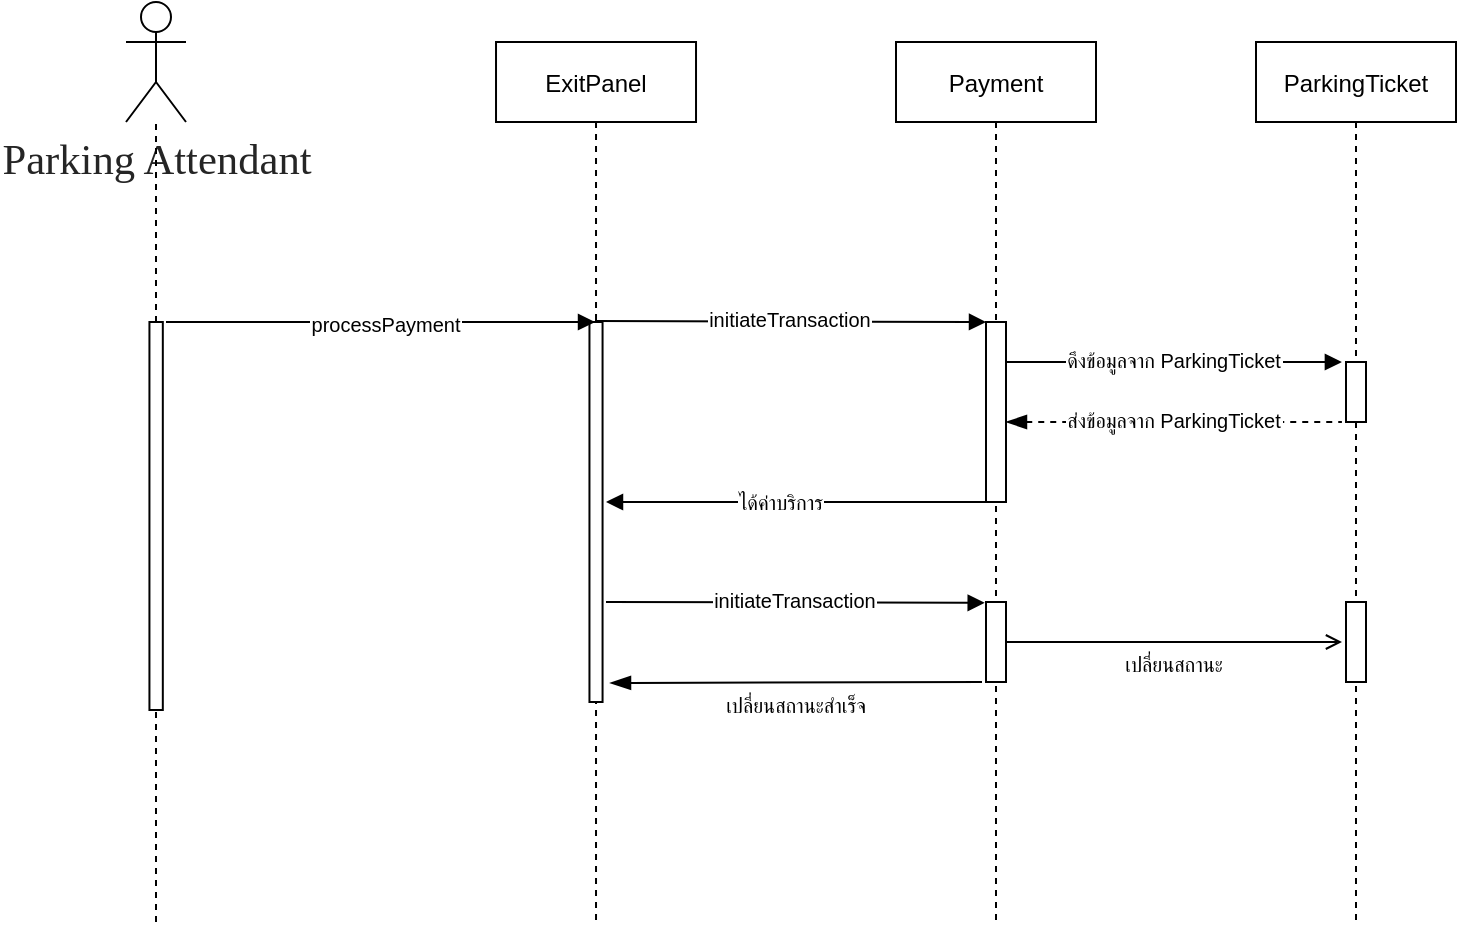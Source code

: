 <mxfile version="17.4.2" type="google"><diagram id="kgpKYQtTHZ0yAKxKKP6v" name="Page-1"><mxGraphModel grid="1" page="1" gridSize="10" guides="1" tooltips="1" connect="1" arrows="1" fold="1" pageScale="1" pageWidth="1169" pageHeight="827" math="0" shadow="0"><root><mxCell id="0"/><mxCell id="1" parent="0"/><mxCell id="3nuBFxr9cyL0pnOWT2aG-1" value="Payment" style="shape=umlLifeline;perimeter=lifelinePerimeter;container=1;collapsible=0;recursiveResize=0;rounded=0;shadow=0;strokeWidth=1;" vertex="1" parent="1"><mxGeometry x="725" y="80" width="100" height="440" as="geometry"/></mxCell><mxCell id="IdoeHJnKZn7nsT-JDfxQ-9" value="" style="points=[];perimeter=orthogonalPerimeter;rounded=0;shadow=0;strokeWidth=1;" vertex="1" parent="3nuBFxr9cyL0pnOWT2aG-1"><mxGeometry x="45" y="140" width="10" height="90" as="geometry"/></mxCell><mxCell id="IdoeHJnKZn7nsT-JDfxQ-20" value="" style="endArrow=block;html=1;rounded=0;fontSize=10;endFill=1;" edge="1" parent="3nuBFxr9cyL0pnOWT2aG-1"><mxGeometry width="50" height="50" relative="1" as="geometry"><mxPoint x="45" y="230" as="sourcePoint"/><mxPoint x="-145" y="230" as="targetPoint"/></mxGeometry></mxCell><mxCell id="IdoeHJnKZn7nsT-JDfxQ-26" value="ได้ค่าบริการ" style="edgeLabel;html=1;align=center;verticalAlign=middle;resizable=0;points=[];fontSize=10;" connectable="0" vertex="1" parent="IdoeHJnKZn7nsT-JDfxQ-20"><mxGeometry x="0.091" relative="1" as="geometry"><mxPoint as="offset"/></mxGeometry></mxCell><mxCell id="IdoeHJnKZn7nsT-JDfxQ-27" value="initiateTransaction&#10;" style="verticalAlign=bottom;startArrow=none;endArrow=block;startSize=8;shadow=0;strokeWidth=1;fontSize=10;startFill=0;entryX=-0.065;entryY=0.01;entryDx=0;entryDy=0;entryPerimeter=0;" edge="1" parent="3nuBFxr9cyL0pnOWT2aG-1" target="IdoeHJnKZn7nsT-JDfxQ-28"><mxGeometry y="-20" relative="1" as="geometry"><mxPoint x="-145" y="280" as="sourcePoint"/><mxPoint x="55" y="280" as="targetPoint"/><mxPoint as="offset"/></mxGeometry></mxCell><mxCell id="IdoeHJnKZn7nsT-JDfxQ-28" value="" style="points=[];perimeter=orthogonalPerimeter;rounded=0;shadow=0;strokeWidth=1;" vertex="1" parent="3nuBFxr9cyL0pnOWT2aG-1"><mxGeometry x="45" y="280" width="10" height="40" as="geometry"/></mxCell><mxCell id="IdoeHJnKZn7nsT-JDfxQ-30" value="เปลี่ยนสถานะ" style="verticalAlign=bottom;startArrow=none;endArrow=open;startSize=8;shadow=0;strokeWidth=1;fontSize=10;startFill=0;endFill=0;" edge="1" parent="3nuBFxr9cyL0pnOWT2aG-1"><mxGeometry y="-20" relative="1" as="geometry"><mxPoint x="55" y="300" as="sourcePoint"/><mxPoint x="223" y="300" as="targetPoint"/><mxPoint as="offset"/></mxGeometry></mxCell><mxCell id="3nuBFxr9cyL0pnOWT2aG-5" value="ParkingTicket" style="shape=umlLifeline;perimeter=lifelinePerimeter;container=1;collapsible=0;recursiveResize=0;rounded=0;shadow=0;strokeWidth=1;" vertex="1" parent="1"><mxGeometry x="905" y="80" width="100" height="440" as="geometry"/></mxCell><mxCell id="IdoeHJnKZn7nsT-JDfxQ-12" value="" style="points=[];perimeter=orthogonalPerimeter;rounded=0;shadow=0;strokeWidth=1;" vertex="1" parent="3nuBFxr9cyL0pnOWT2aG-5"><mxGeometry x="45" y="160" width="10" height="30" as="geometry"/></mxCell><mxCell id="IdoeHJnKZn7nsT-JDfxQ-13" value="ส่งข้อมูลจาก ParkingTicket&#10; " style="verticalAlign=bottom;startArrow=blockThin;endArrow=none;startSize=8;shadow=0;strokeWidth=1;fontSize=10;startFill=1;entryX=-0.205;entryY=0;entryDx=0;entryDy=0;entryPerimeter=0;endFill=0;dashed=1;" edge="1" parent="3nuBFxr9cyL0pnOWT2aG-5"><mxGeometry y="-20" relative="1" as="geometry"><mxPoint x="-125" y="190" as="sourcePoint"/><mxPoint x="42.95" y="190" as="targetPoint"/><mxPoint as="offset"/></mxGeometry></mxCell><mxCell id="IdoeHJnKZn7nsT-JDfxQ-31" value="" style="points=[];perimeter=orthogonalPerimeter;rounded=0;shadow=0;strokeWidth=1;" vertex="1" parent="3nuBFxr9cyL0pnOWT2aG-5"><mxGeometry x="45" y="280" width="10" height="40" as="geometry"/></mxCell><mxCell id="IdoeHJnKZn7nsT-JDfxQ-1" value="&lt;span id=&quot;docs-internal-guid-4890db11-7fff-0e6d-ce3f-d1dac3ea520c&quot;&gt;&lt;span style=&quot;font-size: 16pt ; font-family: &amp;#34;browallia new&amp;#34; ; color: rgb(37 , 37 , 37) ; background-color: rgb(255 , 255 , 255) ; vertical-align: baseline&quot;&gt;Parking Attendant&lt;/span&gt;&lt;/span&gt;" style="shape=umlActor;verticalLabelPosition=bottom;verticalAlign=top;html=1;outlineConnect=0;" vertex="1" parent="1"><mxGeometry x="340" y="60" width="30" height="60" as="geometry"/></mxCell><mxCell id="3nuBFxr9cyL0pnOWT2aG-3" value="initiateTransaction&#10;" style="verticalAlign=bottom;startArrow=none;endArrow=block;startSize=8;shadow=0;strokeWidth=1;fontSize=10;startFill=0;exitX=0.495;exitY=0.317;exitDx=0;exitDy=0;exitPerimeter=0;" edge="1" parent="1" source="2_uQwH9XIGDZiWQsEDPY-9"><mxGeometry y="-20" relative="1" as="geometry"><mxPoint x="570" y="220" as="sourcePoint"/><mxPoint x="770" y="220" as="targetPoint"/><mxPoint as="offset"/></mxGeometry></mxCell><mxCell id="IdoeHJnKZn7nsT-JDfxQ-8" value="ดึงข้อมูลจาก ParkingTicket&#10; " style="verticalAlign=bottom;startArrow=none;endArrow=block;startSize=8;shadow=0;strokeWidth=1;fontSize=10;startFill=0;entryX=-0.205;entryY=0;entryDx=0;entryDy=0;entryPerimeter=0;" edge="1" parent="1" target="IdoeHJnKZn7nsT-JDfxQ-12"><mxGeometry y="-20" relative="1" as="geometry"><mxPoint x="780" y="240" as="sourcePoint"/><mxPoint x="950" y="240" as="targetPoint"/><mxPoint as="offset"/></mxGeometry></mxCell><mxCell id="IdoeHJnKZn7nsT-JDfxQ-11" value="" style="endArrow=none;dashed=1;html=1;rounded=0;" edge="1" parent="1" target="IdoeHJnKZn7nsT-JDfxQ-10"><mxGeometry width="50" height="50" relative="1" as="geometry"><mxPoint x="574" y="380.0" as="sourcePoint"/><mxPoint x="574.88" y="160" as="targetPoint"/></mxGeometry></mxCell><mxCell id="IdoeHJnKZn7nsT-JDfxQ-32" value="เปลี่ยนสถานะสำเร็จ" style="verticalAlign=bottom;startArrow=blockThin;endArrow=none;startSize=8;shadow=0;strokeWidth=1;fontSize=10;startFill=1;endFill=0;exitX=1.57;exitY=0.95;exitDx=0;exitDy=0;exitPerimeter=0;" edge="1" parent="1" source="IdoeHJnKZn7nsT-JDfxQ-10"><mxGeometry y="-20" relative="1" as="geometry"><mxPoint x="600" y="400" as="sourcePoint"/><mxPoint x="768" y="400" as="targetPoint"/><mxPoint as="offset"/></mxGeometry></mxCell><mxCell id="2_uQwH9XIGDZiWQsEDPY-9" value="ExitPanel" style="shape=umlLifeline;perimeter=lifelinePerimeter;container=1;collapsible=0;recursiveResize=0;rounded=0;shadow=0;strokeWidth=1;" vertex="1" parent="1"><mxGeometry x="525.01" y="80" width="100" height="440" as="geometry"/></mxCell><mxCell id="IdoeHJnKZn7nsT-JDfxQ-10" value="" style="points=[];perimeter=orthogonalPerimeter;rounded=0;shadow=0;strokeWidth=1;" vertex="1" parent="2_uQwH9XIGDZiWQsEDPY-9"><mxGeometry x="46.72" y="140" width="6.55" height="190" as="geometry"/></mxCell><mxCell id="2_uQwH9XIGDZiWQsEDPY-17" value="processPayment" style="verticalAlign=bottom;startArrow=none;endArrow=block;startSize=8;shadow=0;strokeWidth=1;fontSize=10;startFill=0;exitX=0.495;exitY=0.317;exitDx=0;exitDy=0;exitPerimeter=0;" edge="1" parent="2_uQwH9XIGDZiWQsEDPY-9" target="2_uQwH9XIGDZiWQsEDPY-9"><mxGeometry x="0.026" y="-10" relative="1" as="geometry"><mxPoint x="-165.01" y="140.0" as="sourcePoint"/><mxPoint x="30.48" y="140.52" as="targetPoint"/><mxPoint as="offset"/></mxGeometry></mxCell><mxCell id="2_uQwH9XIGDZiWQsEDPY-15" value="" style="endArrow=none;dashed=1;html=1;rounded=0;" edge="1" parent="1" target="IdoeHJnKZn7nsT-JDfxQ-1"><mxGeometry width="50" height="50" relative="1" as="geometry"><mxPoint x="355" y="520" as="sourcePoint"/><mxPoint x="350" y="160" as="targetPoint"/></mxGeometry></mxCell><mxCell id="2_uQwH9XIGDZiWQsEDPY-16" value="" style="points=[];perimeter=orthogonalPerimeter;rounded=0;shadow=0;strokeWidth=1;" vertex="1" parent="1"><mxGeometry x="351.72" y="220" width="6.69" height="194" as="geometry"/></mxCell></root></mxGraphModel></diagram></mxfile>